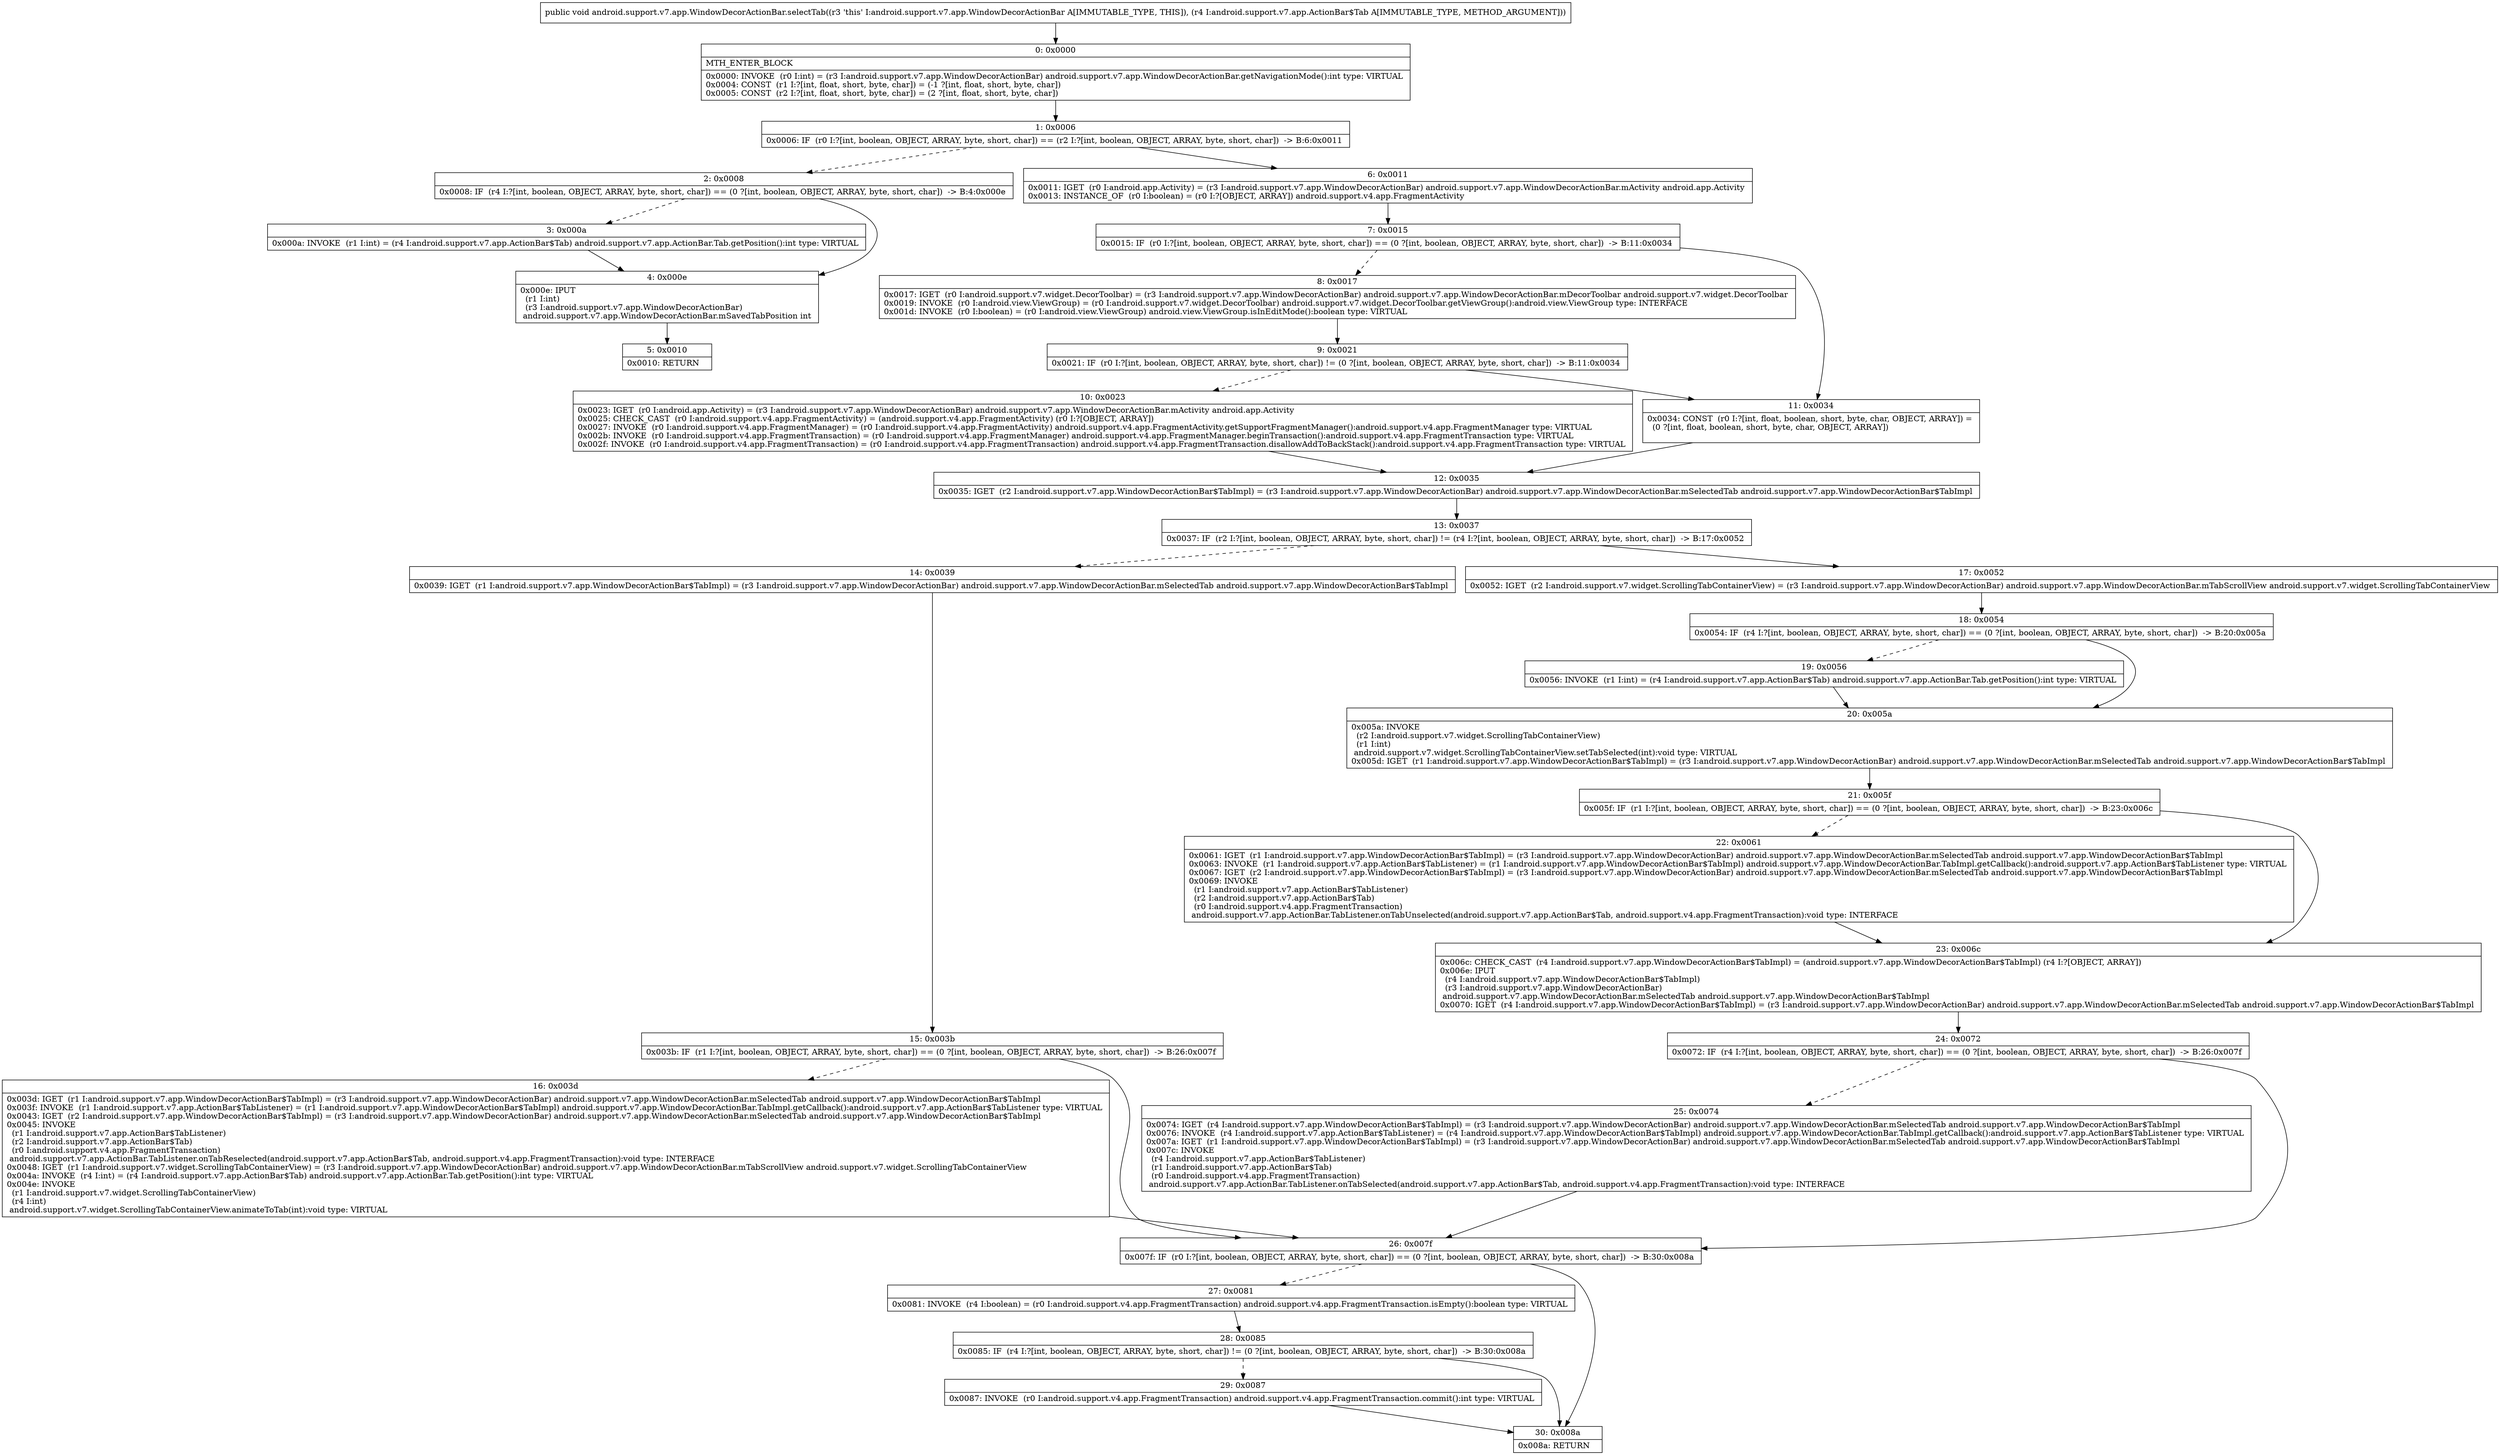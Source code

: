 digraph "CFG forandroid.support.v7.app.WindowDecorActionBar.selectTab(Landroid\/support\/v7\/app\/ActionBar$Tab;)V" {
Node_0 [shape=record,label="{0\:\ 0x0000|MTH_ENTER_BLOCK\l|0x0000: INVOKE  (r0 I:int) = (r3 I:android.support.v7.app.WindowDecorActionBar) android.support.v7.app.WindowDecorActionBar.getNavigationMode():int type: VIRTUAL \l0x0004: CONST  (r1 I:?[int, float, short, byte, char]) = (\-1 ?[int, float, short, byte, char]) \l0x0005: CONST  (r2 I:?[int, float, short, byte, char]) = (2 ?[int, float, short, byte, char]) \l}"];
Node_1 [shape=record,label="{1\:\ 0x0006|0x0006: IF  (r0 I:?[int, boolean, OBJECT, ARRAY, byte, short, char]) == (r2 I:?[int, boolean, OBJECT, ARRAY, byte, short, char])  \-\> B:6:0x0011 \l}"];
Node_2 [shape=record,label="{2\:\ 0x0008|0x0008: IF  (r4 I:?[int, boolean, OBJECT, ARRAY, byte, short, char]) == (0 ?[int, boolean, OBJECT, ARRAY, byte, short, char])  \-\> B:4:0x000e \l}"];
Node_3 [shape=record,label="{3\:\ 0x000a|0x000a: INVOKE  (r1 I:int) = (r4 I:android.support.v7.app.ActionBar$Tab) android.support.v7.app.ActionBar.Tab.getPosition():int type: VIRTUAL \l}"];
Node_4 [shape=record,label="{4\:\ 0x000e|0x000e: IPUT  \l  (r1 I:int)\l  (r3 I:android.support.v7.app.WindowDecorActionBar)\l android.support.v7.app.WindowDecorActionBar.mSavedTabPosition int \l}"];
Node_5 [shape=record,label="{5\:\ 0x0010|0x0010: RETURN   \l}"];
Node_6 [shape=record,label="{6\:\ 0x0011|0x0011: IGET  (r0 I:android.app.Activity) = (r3 I:android.support.v7.app.WindowDecorActionBar) android.support.v7.app.WindowDecorActionBar.mActivity android.app.Activity \l0x0013: INSTANCE_OF  (r0 I:boolean) = (r0 I:?[OBJECT, ARRAY]) android.support.v4.app.FragmentActivity \l}"];
Node_7 [shape=record,label="{7\:\ 0x0015|0x0015: IF  (r0 I:?[int, boolean, OBJECT, ARRAY, byte, short, char]) == (0 ?[int, boolean, OBJECT, ARRAY, byte, short, char])  \-\> B:11:0x0034 \l}"];
Node_8 [shape=record,label="{8\:\ 0x0017|0x0017: IGET  (r0 I:android.support.v7.widget.DecorToolbar) = (r3 I:android.support.v7.app.WindowDecorActionBar) android.support.v7.app.WindowDecorActionBar.mDecorToolbar android.support.v7.widget.DecorToolbar \l0x0019: INVOKE  (r0 I:android.view.ViewGroup) = (r0 I:android.support.v7.widget.DecorToolbar) android.support.v7.widget.DecorToolbar.getViewGroup():android.view.ViewGroup type: INTERFACE \l0x001d: INVOKE  (r0 I:boolean) = (r0 I:android.view.ViewGroup) android.view.ViewGroup.isInEditMode():boolean type: VIRTUAL \l}"];
Node_9 [shape=record,label="{9\:\ 0x0021|0x0021: IF  (r0 I:?[int, boolean, OBJECT, ARRAY, byte, short, char]) != (0 ?[int, boolean, OBJECT, ARRAY, byte, short, char])  \-\> B:11:0x0034 \l}"];
Node_10 [shape=record,label="{10\:\ 0x0023|0x0023: IGET  (r0 I:android.app.Activity) = (r3 I:android.support.v7.app.WindowDecorActionBar) android.support.v7.app.WindowDecorActionBar.mActivity android.app.Activity \l0x0025: CHECK_CAST  (r0 I:android.support.v4.app.FragmentActivity) = (android.support.v4.app.FragmentActivity) (r0 I:?[OBJECT, ARRAY]) \l0x0027: INVOKE  (r0 I:android.support.v4.app.FragmentManager) = (r0 I:android.support.v4.app.FragmentActivity) android.support.v4.app.FragmentActivity.getSupportFragmentManager():android.support.v4.app.FragmentManager type: VIRTUAL \l0x002b: INVOKE  (r0 I:android.support.v4.app.FragmentTransaction) = (r0 I:android.support.v4.app.FragmentManager) android.support.v4.app.FragmentManager.beginTransaction():android.support.v4.app.FragmentTransaction type: VIRTUAL \l0x002f: INVOKE  (r0 I:android.support.v4.app.FragmentTransaction) = (r0 I:android.support.v4.app.FragmentTransaction) android.support.v4.app.FragmentTransaction.disallowAddToBackStack():android.support.v4.app.FragmentTransaction type: VIRTUAL \l}"];
Node_11 [shape=record,label="{11\:\ 0x0034|0x0034: CONST  (r0 I:?[int, float, boolean, short, byte, char, OBJECT, ARRAY]) = \l  (0 ?[int, float, boolean, short, byte, char, OBJECT, ARRAY])\l \l}"];
Node_12 [shape=record,label="{12\:\ 0x0035|0x0035: IGET  (r2 I:android.support.v7.app.WindowDecorActionBar$TabImpl) = (r3 I:android.support.v7.app.WindowDecorActionBar) android.support.v7.app.WindowDecorActionBar.mSelectedTab android.support.v7.app.WindowDecorActionBar$TabImpl \l}"];
Node_13 [shape=record,label="{13\:\ 0x0037|0x0037: IF  (r2 I:?[int, boolean, OBJECT, ARRAY, byte, short, char]) != (r4 I:?[int, boolean, OBJECT, ARRAY, byte, short, char])  \-\> B:17:0x0052 \l}"];
Node_14 [shape=record,label="{14\:\ 0x0039|0x0039: IGET  (r1 I:android.support.v7.app.WindowDecorActionBar$TabImpl) = (r3 I:android.support.v7.app.WindowDecorActionBar) android.support.v7.app.WindowDecorActionBar.mSelectedTab android.support.v7.app.WindowDecorActionBar$TabImpl \l}"];
Node_15 [shape=record,label="{15\:\ 0x003b|0x003b: IF  (r1 I:?[int, boolean, OBJECT, ARRAY, byte, short, char]) == (0 ?[int, boolean, OBJECT, ARRAY, byte, short, char])  \-\> B:26:0x007f \l}"];
Node_16 [shape=record,label="{16\:\ 0x003d|0x003d: IGET  (r1 I:android.support.v7.app.WindowDecorActionBar$TabImpl) = (r3 I:android.support.v7.app.WindowDecorActionBar) android.support.v7.app.WindowDecorActionBar.mSelectedTab android.support.v7.app.WindowDecorActionBar$TabImpl \l0x003f: INVOKE  (r1 I:android.support.v7.app.ActionBar$TabListener) = (r1 I:android.support.v7.app.WindowDecorActionBar$TabImpl) android.support.v7.app.WindowDecorActionBar.TabImpl.getCallback():android.support.v7.app.ActionBar$TabListener type: VIRTUAL \l0x0043: IGET  (r2 I:android.support.v7.app.WindowDecorActionBar$TabImpl) = (r3 I:android.support.v7.app.WindowDecorActionBar) android.support.v7.app.WindowDecorActionBar.mSelectedTab android.support.v7.app.WindowDecorActionBar$TabImpl \l0x0045: INVOKE  \l  (r1 I:android.support.v7.app.ActionBar$TabListener)\l  (r2 I:android.support.v7.app.ActionBar$Tab)\l  (r0 I:android.support.v4.app.FragmentTransaction)\l android.support.v7.app.ActionBar.TabListener.onTabReselected(android.support.v7.app.ActionBar$Tab, android.support.v4.app.FragmentTransaction):void type: INTERFACE \l0x0048: IGET  (r1 I:android.support.v7.widget.ScrollingTabContainerView) = (r3 I:android.support.v7.app.WindowDecorActionBar) android.support.v7.app.WindowDecorActionBar.mTabScrollView android.support.v7.widget.ScrollingTabContainerView \l0x004a: INVOKE  (r4 I:int) = (r4 I:android.support.v7.app.ActionBar$Tab) android.support.v7.app.ActionBar.Tab.getPosition():int type: VIRTUAL \l0x004e: INVOKE  \l  (r1 I:android.support.v7.widget.ScrollingTabContainerView)\l  (r4 I:int)\l android.support.v7.widget.ScrollingTabContainerView.animateToTab(int):void type: VIRTUAL \l}"];
Node_17 [shape=record,label="{17\:\ 0x0052|0x0052: IGET  (r2 I:android.support.v7.widget.ScrollingTabContainerView) = (r3 I:android.support.v7.app.WindowDecorActionBar) android.support.v7.app.WindowDecorActionBar.mTabScrollView android.support.v7.widget.ScrollingTabContainerView \l}"];
Node_18 [shape=record,label="{18\:\ 0x0054|0x0054: IF  (r4 I:?[int, boolean, OBJECT, ARRAY, byte, short, char]) == (0 ?[int, boolean, OBJECT, ARRAY, byte, short, char])  \-\> B:20:0x005a \l}"];
Node_19 [shape=record,label="{19\:\ 0x0056|0x0056: INVOKE  (r1 I:int) = (r4 I:android.support.v7.app.ActionBar$Tab) android.support.v7.app.ActionBar.Tab.getPosition():int type: VIRTUAL \l}"];
Node_20 [shape=record,label="{20\:\ 0x005a|0x005a: INVOKE  \l  (r2 I:android.support.v7.widget.ScrollingTabContainerView)\l  (r1 I:int)\l android.support.v7.widget.ScrollingTabContainerView.setTabSelected(int):void type: VIRTUAL \l0x005d: IGET  (r1 I:android.support.v7.app.WindowDecorActionBar$TabImpl) = (r3 I:android.support.v7.app.WindowDecorActionBar) android.support.v7.app.WindowDecorActionBar.mSelectedTab android.support.v7.app.WindowDecorActionBar$TabImpl \l}"];
Node_21 [shape=record,label="{21\:\ 0x005f|0x005f: IF  (r1 I:?[int, boolean, OBJECT, ARRAY, byte, short, char]) == (0 ?[int, boolean, OBJECT, ARRAY, byte, short, char])  \-\> B:23:0x006c \l}"];
Node_22 [shape=record,label="{22\:\ 0x0061|0x0061: IGET  (r1 I:android.support.v7.app.WindowDecorActionBar$TabImpl) = (r3 I:android.support.v7.app.WindowDecorActionBar) android.support.v7.app.WindowDecorActionBar.mSelectedTab android.support.v7.app.WindowDecorActionBar$TabImpl \l0x0063: INVOKE  (r1 I:android.support.v7.app.ActionBar$TabListener) = (r1 I:android.support.v7.app.WindowDecorActionBar$TabImpl) android.support.v7.app.WindowDecorActionBar.TabImpl.getCallback():android.support.v7.app.ActionBar$TabListener type: VIRTUAL \l0x0067: IGET  (r2 I:android.support.v7.app.WindowDecorActionBar$TabImpl) = (r3 I:android.support.v7.app.WindowDecorActionBar) android.support.v7.app.WindowDecorActionBar.mSelectedTab android.support.v7.app.WindowDecorActionBar$TabImpl \l0x0069: INVOKE  \l  (r1 I:android.support.v7.app.ActionBar$TabListener)\l  (r2 I:android.support.v7.app.ActionBar$Tab)\l  (r0 I:android.support.v4.app.FragmentTransaction)\l android.support.v7.app.ActionBar.TabListener.onTabUnselected(android.support.v7.app.ActionBar$Tab, android.support.v4.app.FragmentTransaction):void type: INTERFACE \l}"];
Node_23 [shape=record,label="{23\:\ 0x006c|0x006c: CHECK_CAST  (r4 I:android.support.v7.app.WindowDecorActionBar$TabImpl) = (android.support.v7.app.WindowDecorActionBar$TabImpl) (r4 I:?[OBJECT, ARRAY]) \l0x006e: IPUT  \l  (r4 I:android.support.v7.app.WindowDecorActionBar$TabImpl)\l  (r3 I:android.support.v7.app.WindowDecorActionBar)\l android.support.v7.app.WindowDecorActionBar.mSelectedTab android.support.v7.app.WindowDecorActionBar$TabImpl \l0x0070: IGET  (r4 I:android.support.v7.app.WindowDecorActionBar$TabImpl) = (r3 I:android.support.v7.app.WindowDecorActionBar) android.support.v7.app.WindowDecorActionBar.mSelectedTab android.support.v7.app.WindowDecorActionBar$TabImpl \l}"];
Node_24 [shape=record,label="{24\:\ 0x0072|0x0072: IF  (r4 I:?[int, boolean, OBJECT, ARRAY, byte, short, char]) == (0 ?[int, boolean, OBJECT, ARRAY, byte, short, char])  \-\> B:26:0x007f \l}"];
Node_25 [shape=record,label="{25\:\ 0x0074|0x0074: IGET  (r4 I:android.support.v7.app.WindowDecorActionBar$TabImpl) = (r3 I:android.support.v7.app.WindowDecorActionBar) android.support.v7.app.WindowDecorActionBar.mSelectedTab android.support.v7.app.WindowDecorActionBar$TabImpl \l0x0076: INVOKE  (r4 I:android.support.v7.app.ActionBar$TabListener) = (r4 I:android.support.v7.app.WindowDecorActionBar$TabImpl) android.support.v7.app.WindowDecorActionBar.TabImpl.getCallback():android.support.v7.app.ActionBar$TabListener type: VIRTUAL \l0x007a: IGET  (r1 I:android.support.v7.app.WindowDecorActionBar$TabImpl) = (r3 I:android.support.v7.app.WindowDecorActionBar) android.support.v7.app.WindowDecorActionBar.mSelectedTab android.support.v7.app.WindowDecorActionBar$TabImpl \l0x007c: INVOKE  \l  (r4 I:android.support.v7.app.ActionBar$TabListener)\l  (r1 I:android.support.v7.app.ActionBar$Tab)\l  (r0 I:android.support.v4.app.FragmentTransaction)\l android.support.v7.app.ActionBar.TabListener.onTabSelected(android.support.v7.app.ActionBar$Tab, android.support.v4.app.FragmentTransaction):void type: INTERFACE \l}"];
Node_26 [shape=record,label="{26\:\ 0x007f|0x007f: IF  (r0 I:?[int, boolean, OBJECT, ARRAY, byte, short, char]) == (0 ?[int, boolean, OBJECT, ARRAY, byte, short, char])  \-\> B:30:0x008a \l}"];
Node_27 [shape=record,label="{27\:\ 0x0081|0x0081: INVOKE  (r4 I:boolean) = (r0 I:android.support.v4.app.FragmentTransaction) android.support.v4.app.FragmentTransaction.isEmpty():boolean type: VIRTUAL \l}"];
Node_28 [shape=record,label="{28\:\ 0x0085|0x0085: IF  (r4 I:?[int, boolean, OBJECT, ARRAY, byte, short, char]) != (0 ?[int, boolean, OBJECT, ARRAY, byte, short, char])  \-\> B:30:0x008a \l}"];
Node_29 [shape=record,label="{29\:\ 0x0087|0x0087: INVOKE  (r0 I:android.support.v4.app.FragmentTransaction) android.support.v4.app.FragmentTransaction.commit():int type: VIRTUAL \l}"];
Node_30 [shape=record,label="{30\:\ 0x008a|0x008a: RETURN   \l}"];
MethodNode[shape=record,label="{public void android.support.v7.app.WindowDecorActionBar.selectTab((r3 'this' I:android.support.v7.app.WindowDecorActionBar A[IMMUTABLE_TYPE, THIS]), (r4 I:android.support.v7.app.ActionBar$Tab A[IMMUTABLE_TYPE, METHOD_ARGUMENT])) }"];
MethodNode -> Node_0;
Node_0 -> Node_1;
Node_1 -> Node_2[style=dashed];
Node_1 -> Node_6;
Node_2 -> Node_3[style=dashed];
Node_2 -> Node_4;
Node_3 -> Node_4;
Node_4 -> Node_5;
Node_6 -> Node_7;
Node_7 -> Node_8[style=dashed];
Node_7 -> Node_11;
Node_8 -> Node_9;
Node_9 -> Node_10[style=dashed];
Node_9 -> Node_11;
Node_10 -> Node_12;
Node_11 -> Node_12;
Node_12 -> Node_13;
Node_13 -> Node_14[style=dashed];
Node_13 -> Node_17;
Node_14 -> Node_15;
Node_15 -> Node_16[style=dashed];
Node_15 -> Node_26;
Node_16 -> Node_26;
Node_17 -> Node_18;
Node_18 -> Node_19[style=dashed];
Node_18 -> Node_20;
Node_19 -> Node_20;
Node_20 -> Node_21;
Node_21 -> Node_22[style=dashed];
Node_21 -> Node_23;
Node_22 -> Node_23;
Node_23 -> Node_24;
Node_24 -> Node_25[style=dashed];
Node_24 -> Node_26;
Node_25 -> Node_26;
Node_26 -> Node_27[style=dashed];
Node_26 -> Node_30;
Node_27 -> Node_28;
Node_28 -> Node_29[style=dashed];
Node_28 -> Node_30;
Node_29 -> Node_30;
}

